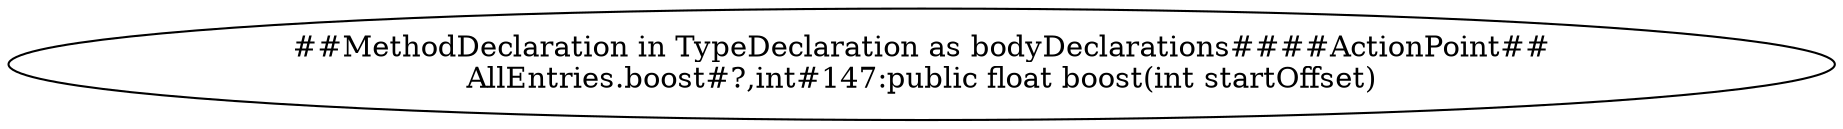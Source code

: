 digraph "Pattern" {
0 [label="##MethodDeclaration in TypeDeclaration as bodyDeclarations####ActionPoint##\nAllEntries.boost#?,int#147:public float boost(int startOffset)" shape=ellipse]
}